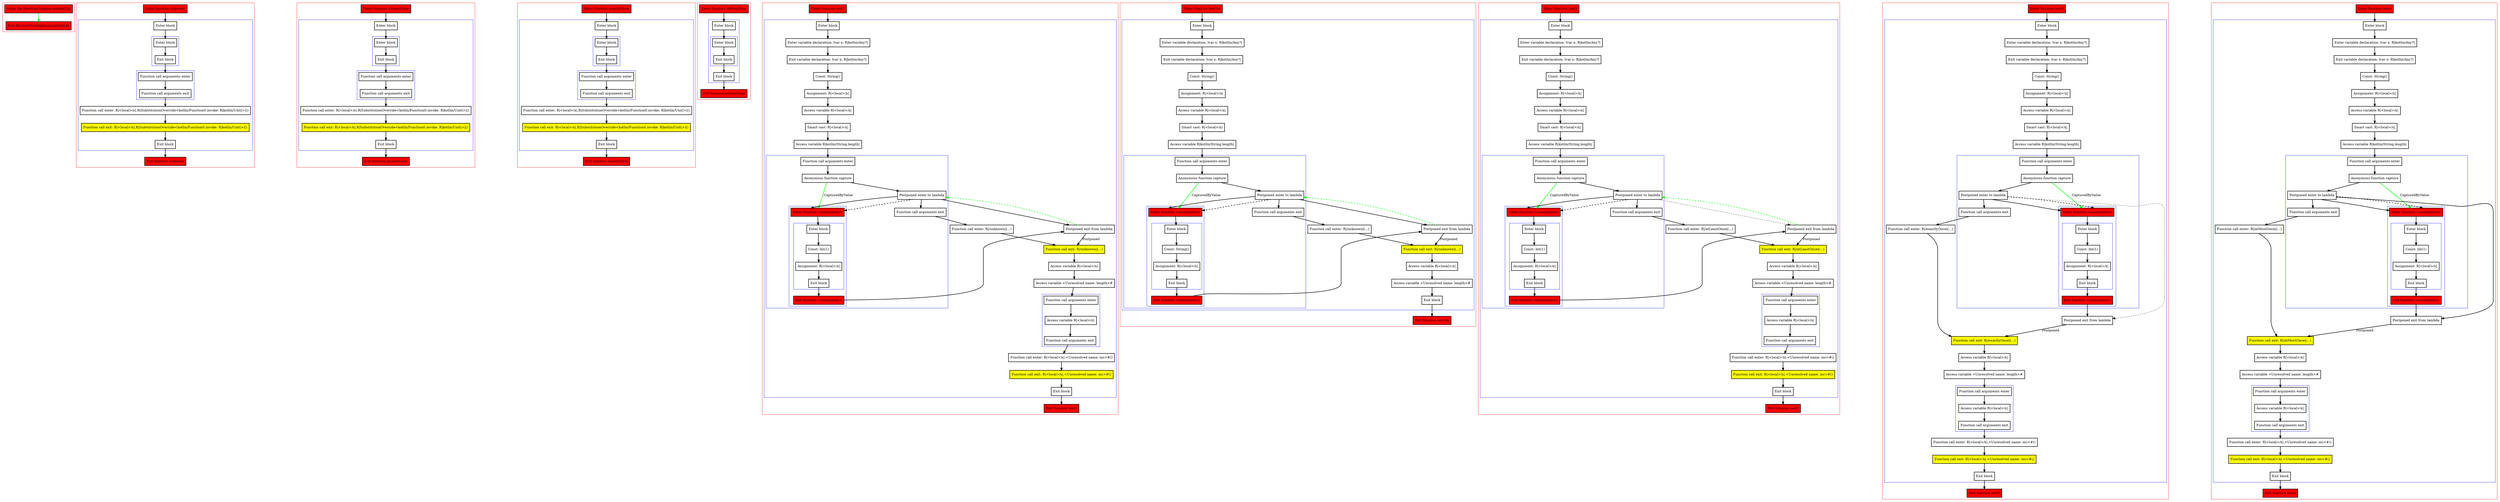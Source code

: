 digraph flowFromInplaceLambda3_kt {
    graph [nodesep=3]
    node [shape=box penwidth=2]
    edge [penwidth=2]

    subgraph cluster_0 {
        color=red
        0 [label="Enter file flowFromInplaceLambda3.kt" style="filled" fillcolor=red];
        1 [label="Exit file flowFromInplaceLambda3.kt" style="filled" fillcolor=red];
    }
    0 -> {1} [color=green];

    subgraph cluster_1 {
        color=red
        2 [label="Enter function unknown" style="filled" fillcolor=red];
        subgraph cluster_2 {
            color=blue
            3 [label="Enter block"];
            subgraph cluster_3 {
                color=blue
                4 [label="Enter block"];
                5 [label="Exit block"];
            }
            subgraph cluster_4 {
                color=blue
                6 [label="Function call arguments enter"];
                7 [label="Function call arguments exit"];
            }
            8 [label="Function call enter: R|<local>/x|.R|SubstitutionOverride<kotlin/Function0.invoke: R|kotlin/Unit|>|()"];
            9 [label="Function call exit: R|<local>/x|.R|SubstitutionOverride<kotlin/Function0.invoke: R|kotlin/Unit|>|()" style="filled" fillcolor=yellow];
            10 [label="Exit block"];
        }
        11 [label="Exit function unknown" style="filled" fillcolor=red];
    }
    2 -> {3};
    3 -> {4};
    4 -> {5};
    5 -> {6};
    6 -> {7};
    7 -> {8};
    8 -> {9};
    9 -> {10};
    10 -> {11};

    subgraph cluster_5 {
        color=red
        12 [label="Enter function atLeastOnce" style="filled" fillcolor=red];
        subgraph cluster_6 {
            color=blue
            13 [label="Enter block"];
            subgraph cluster_7 {
                color=blue
                14 [label="Enter block"];
                15 [label="Exit block"];
            }
            subgraph cluster_8 {
                color=blue
                16 [label="Function call arguments enter"];
                17 [label="Function call arguments exit"];
            }
            18 [label="Function call enter: R|<local>/x|.R|SubstitutionOverride<kotlin/Function0.invoke: R|kotlin/Unit|>|()"];
            19 [label="Function call exit: R|<local>/x|.R|SubstitutionOverride<kotlin/Function0.invoke: R|kotlin/Unit|>|()" style="filled" fillcolor=yellow];
            20 [label="Exit block"];
        }
        21 [label="Exit function atLeastOnce" style="filled" fillcolor=red];
    }
    12 -> {13};
    13 -> {14};
    14 -> {15};
    15 -> {16};
    16 -> {17};
    17 -> {18};
    18 -> {19};
    19 -> {20};
    20 -> {21};

    subgraph cluster_9 {
        color=red
        22 [label="Enter function exactlyOnce" style="filled" fillcolor=red];
        subgraph cluster_10 {
            color=blue
            23 [label="Enter block"];
            subgraph cluster_11 {
                color=blue
                24 [label="Enter block"];
                25 [label="Exit block"];
            }
            subgraph cluster_12 {
                color=blue
                26 [label="Function call arguments enter"];
                27 [label="Function call arguments exit"];
            }
            28 [label="Function call enter: R|<local>/x|.R|SubstitutionOverride<kotlin/Function0.invoke: R|kotlin/Unit|>|()"];
            29 [label="Function call exit: R|<local>/x|.R|SubstitutionOverride<kotlin/Function0.invoke: R|kotlin/Unit|>|()" style="filled" fillcolor=yellow];
            30 [label="Exit block"];
        }
        31 [label="Exit function exactlyOnce" style="filled" fillcolor=red];
    }
    22 -> {23};
    23 -> {24};
    24 -> {25};
    25 -> {26};
    26 -> {27};
    27 -> {28};
    28 -> {29};
    29 -> {30};
    30 -> {31};

    subgraph cluster_13 {
        color=red
        32 [label="Enter function atMostOnce" style="filled" fillcolor=red];
        subgraph cluster_14 {
            color=blue
            33 [label="Enter block"];
            subgraph cluster_15 {
                color=blue
                34 [label="Enter block"];
                35 [label="Exit block"];
            }
            36 [label="Exit block"];
        }
        37 [label="Exit function atMostOnce" style="filled" fillcolor=red];
    }
    32 -> {33};
    33 -> {34};
    34 -> {35};
    35 -> {36};
    36 -> {37};

    subgraph cluster_16 {
        color=red
        38 [label="Enter function test1" style="filled" fillcolor=red];
        subgraph cluster_17 {
            color=blue
            39 [label="Enter block"];
            40 [label="Enter variable declaration: lvar x: R|kotlin/Any?|"];
            41 [label="Exit variable declaration: lvar x: R|kotlin/Any?|"];
            42 [label="Const: String()"];
            43 [label="Assignment: R|<local>/x|"];
            44 [label="Access variable R|<local>/x|"];
            45 [label="Smart cast: R|<local>/x|"];
            46 [label="Access variable R|kotlin/String.length|"];
            subgraph cluster_18 {
                color=blue
                47 [label="Function call arguments enter"];
                48 [label="Anonymous function capture"];
                49 [label="Postponed enter to lambda"];
                subgraph cluster_19 {
                    color=blue
                    50 [label="Enter function <anonymous>" style="filled" fillcolor=red];
                    subgraph cluster_20 {
                        color=blue
                        51 [label="Enter block"];
                        52 [label="Const: Int(1)"];
                        53 [label="Assignment: R|<local>/x|"];
                        54 [label="Exit block"];
                    }
                    55 [label="Exit function <anonymous>" style="filled" fillcolor=red];
                }
                56 [label="Function call arguments exit"];
            }
            57 [label="Function call enter: R|/unknown|(...)"];
            58 [label="Postponed exit from lambda"];
            59 [label="Function call exit: R|/unknown|(...)" style="filled" fillcolor=yellow];
            60 [label="Access variable R|<local>/x|"];
            61 [label="Access variable <Unresolved name: length>#"];
            subgraph cluster_21 {
                color=blue
                62 [label="Function call arguments enter"];
                63 [label="Access variable R|<local>/x|"];
                64 [label="Function call arguments exit"];
            }
            65 [label="Function call enter: R|<local>/x|.<Unresolved name: inc>#()"];
            66 [label="Function call exit: R|<local>/x|.<Unresolved name: inc>#()" style="filled" fillcolor=yellow];
            67 [label="Exit block"];
        }
        68 [label="Exit function test1" style="filled" fillcolor=red];
    }
    38 -> {39};
    39 -> {40};
    40 -> {41};
    41 -> {42};
    42 -> {43};
    43 -> {44};
    44 -> {45};
    45 -> {46};
    46 -> {47};
    47 -> {48};
    48 -> {49};
    48 -> {50} [color=green label="CapturedByValue"];
    49 -> {50 56 58};
    49 -> {50} [style=dashed];
    50 -> {51};
    51 -> {52};
    52 -> {53};
    53 -> {54};
    54 -> {55};
    55 -> {58};
    56 -> {57};
    57 -> {59};
    58 -> {49} [color=green style=dashed];
    58 -> {59} [label="Postponed"];
    59 -> {60};
    60 -> {61};
    61 -> {62};
    62 -> {63};
    63 -> {64};
    64 -> {65};
    65 -> {66};
    66 -> {67};
    67 -> {68};

    subgraph cluster_22 {
        color=red
        69 [label="Enter function test1m" style="filled" fillcolor=red];
        subgraph cluster_23 {
            color=blue
            70 [label="Enter block"];
            71 [label="Enter variable declaration: lvar x: R|kotlin/Any?|"];
            72 [label="Exit variable declaration: lvar x: R|kotlin/Any?|"];
            73 [label="Const: String()"];
            74 [label="Assignment: R|<local>/x|"];
            75 [label="Access variable R|<local>/x|"];
            76 [label="Smart cast: R|<local>/x|"];
            77 [label="Access variable R|kotlin/String.length|"];
            subgraph cluster_24 {
                color=blue
                78 [label="Function call arguments enter"];
                79 [label="Anonymous function capture"];
                80 [label="Postponed enter to lambda"];
                subgraph cluster_25 {
                    color=blue
                    81 [label="Enter function <anonymous>" style="filled" fillcolor=red];
                    subgraph cluster_26 {
                        color=blue
                        82 [label="Enter block"];
                        83 [label="Const: String()"];
                        84 [label="Assignment: R|<local>/x|"];
                        85 [label="Exit block"];
                    }
                    86 [label="Exit function <anonymous>" style="filled" fillcolor=red];
                }
                87 [label="Function call arguments exit"];
            }
            88 [label="Function call enter: R|/unknown|(...)"];
            89 [label="Postponed exit from lambda"];
            90 [label="Function call exit: R|/unknown|(...)" style="filled" fillcolor=yellow];
            91 [label="Access variable R|<local>/x|"];
            92 [label="Access variable <Unresolved name: length>#"];
            93 [label="Exit block"];
        }
        94 [label="Exit function test1m" style="filled" fillcolor=red];
    }
    69 -> {70};
    70 -> {71};
    71 -> {72};
    72 -> {73};
    73 -> {74};
    74 -> {75};
    75 -> {76};
    76 -> {77};
    77 -> {78};
    78 -> {79};
    79 -> {80};
    79 -> {81} [color=green label="CapturedByValue"];
    80 -> {81 87 89};
    80 -> {81} [style=dashed];
    81 -> {82};
    82 -> {83};
    83 -> {84};
    84 -> {85};
    85 -> {86};
    86 -> {89};
    87 -> {88};
    88 -> {90};
    89 -> {80} [color=green style=dashed];
    89 -> {90} [label="Postponed"];
    90 -> {91};
    91 -> {92};
    92 -> {93};
    93 -> {94};

    subgraph cluster_27 {
        color=red
        95 [label="Enter function test2" style="filled" fillcolor=red];
        subgraph cluster_28 {
            color=blue
            96 [label="Enter block"];
            97 [label="Enter variable declaration: lvar x: R|kotlin/Any?|"];
            98 [label="Exit variable declaration: lvar x: R|kotlin/Any?|"];
            99 [label="Const: String()"];
            100 [label="Assignment: R|<local>/x|"];
            101 [label="Access variable R|<local>/x|"];
            102 [label="Smart cast: R|<local>/x|"];
            103 [label="Access variable R|kotlin/String.length|"];
            subgraph cluster_29 {
                color=blue
                104 [label="Function call arguments enter"];
                105 [label="Anonymous function capture"];
                106 [label="Postponed enter to lambda"];
                subgraph cluster_30 {
                    color=blue
                    107 [label="Enter function <anonymous>" style="filled" fillcolor=red];
                    subgraph cluster_31 {
                        color=blue
                        108 [label="Enter block"];
                        109 [label="Const: Int(1)"];
                        110 [label="Assignment: R|<local>/x|"];
                        111 [label="Exit block"];
                    }
                    112 [label="Exit function <anonymous>" style="filled" fillcolor=red];
                }
                113 [label="Function call arguments exit"];
            }
            114 [label="Function call enter: R|/atLeastOnce|(...)"];
            115 [label="Postponed exit from lambda"];
            116 [label="Function call exit: R|/atLeastOnce|(...)" style="filled" fillcolor=yellow];
            117 [label="Access variable R|<local>/x|"];
            118 [label="Access variable <Unresolved name: length>#"];
            subgraph cluster_32 {
                color=blue
                119 [label="Function call arguments enter"];
                120 [label="Access variable R|<local>/x|"];
                121 [label="Function call arguments exit"];
            }
            122 [label="Function call enter: R|<local>/x|.<Unresolved name: inc>#()"];
            123 [label="Function call exit: R|<local>/x|.<Unresolved name: inc>#()" style="filled" fillcolor=yellow];
            124 [label="Exit block"];
        }
        125 [label="Exit function test2" style="filled" fillcolor=red];
    }
    95 -> {96};
    96 -> {97};
    97 -> {98};
    98 -> {99};
    99 -> {100};
    100 -> {101};
    101 -> {102};
    102 -> {103};
    103 -> {104};
    104 -> {105};
    105 -> {106};
    105 -> {107} [color=green label="CapturedByValue"];
    106 -> {107 113};
    106 -> {115} [style=dotted];
    106 -> {107} [style=dashed];
    107 -> {108};
    108 -> {109};
    109 -> {110};
    110 -> {111};
    111 -> {112};
    112 -> {115};
    113 -> {114};
    114 -> {116};
    115 -> {106} [color=green style=dashed];
    115 -> {116} [label="Postponed"];
    116 -> {117};
    117 -> {118};
    118 -> {119};
    119 -> {120};
    120 -> {121};
    121 -> {122};
    122 -> {123};
    123 -> {124};
    124 -> {125};

    subgraph cluster_33 {
        color=red
        126 [label="Enter function test3" style="filled" fillcolor=red];
        subgraph cluster_34 {
            color=blue
            127 [label="Enter block"];
            128 [label="Enter variable declaration: lvar x: R|kotlin/Any?|"];
            129 [label="Exit variable declaration: lvar x: R|kotlin/Any?|"];
            130 [label="Const: String()"];
            131 [label="Assignment: R|<local>/x|"];
            132 [label="Access variable R|<local>/x|"];
            133 [label="Smart cast: R|<local>/x|"];
            134 [label="Access variable R|kotlin/String.length|"];
            subgraph cluster_35 {
                color=blue
                135 [label="Function call arguments enter"];
                136 [label="Anonymous function capture"];
                137 [label="Postponed enter to lambda"];
                subgraph cluster_36 {
                    color=blue
                    138 [label="Enter function <anonymous>" style="filled" fillcolor=red];
                    subgraph cluster_37 {
                        color=blue
                        139 [label="Enter block"];
                        140 [label="Const: Int(1)"];
                        141 [label="Assignment: R|<local>/x|"];
                        142 [label="Exit block"];
                    }
                    143 [label="Exit function <anonymous>" style="filled" fillcolor=red];
                }
                144 [label="Function call arguments exit"];
            }
            145 [label="Function call enter: R|/exactlyOnce|(...)"];
            146 [label="Postponed exit from lambda"];
            147 [label="Function call exit: R|/exactlyOnce|(...)" style="filled" fillcolor=yellow];
            148 [label="Access variable R|<local>/x|"];
            149 [label="Access variable <Unresolved name: length>#"];
            subgraph cluster_38 {
                color=blue
                150 [label="Function call arguments enter"];
                151 [label="Access variable R|<local>/x|"];
                152 [label="Function call arguments exit"];
            }
            153 [label="Function call enter: R|<local>/x|.<Unresolved name: inc>#()"];
            154 [label="Function call exit: R|<local>/x|.<Unresolved name: inc>#()" style="filled" fillcolor=yellow];
            155 [label="Exit block"];
        }
        156 [label="Exit function test3" style="filled" fillcolor=red];
    }
    126 -> {127};
    127 -> {128};
    128 -> {129};
    129 -> {130};
    130 -> {131};
    131 -> {132};
    132 -> {133};
    133 -> {134};
    134 -> {135};
    135 -> {136};
    136 -> {137};
    136 -> {138} [color=green label="CapturedByValue"];
    137 -> {138 144};
    137 -> {146} [style=dotted];
    137 -> {138} [style=dashed];
    138 -> {139};
    139 -> {140};
    140 -> {141};
    141 -> {142};
    142 -> {143};
    143 -> {146};
    144 -> {145};
    145 -> {147};
    146 -> {147} [label="Postponed"];
    147 -> {148};
    148 -> {149};
    149 -> {150};
    150 -> {151};
    151 -> {152};
    152 -> {153};
    153 -> {154};
    154 -> {155};
    155 -> {156};

    subgraph cluster_39 {
        color=red
        157 [label="Enter function test4" style="filled" fillcolor=red];
        subgraph cluster_40 {
            color=blue
            158 [label="Enter block"];
            159 [label="Enter variable declaration: lvar x: R|kotlin/Any?|"];
            160 [label="Exit variable declaration: lvar x: R|kotlin/Any?|"];
            161 [label="Const: String()"];
            162 [label="Assignment: R|<local>/x|"];
            163 [label="Access variable R|<local>/x|"];
            164 [label="Smart cast: R|<local>/x|"];
            165 [label="Access variable R|kotlin/String.length|"];
            subgraph cluster_41 {
                color=blue
                166 [label="Function call arguments enter"];
                167 [label="Anonymous function capture"];
                168 [label="Postponed enter to lambda"];
                subgraph cluster_42 {
                    color=blue
                    169 [label="Enter function <anonymous>" style="filled" fillcolor=red];
                    subgraph cluster_43 {
                        color=blue
                        170 [label="Enter block"];
                        171 [label="Const: Int(1)"];
                        172 [label="Assignment: R|<local>/x|"];
                        173 [label="Exit block"];
                    }
                    174 [label="Exit function <anonymous>" style="filled" fillcolor=red];
                }
                175 [label="Function call arguments exit"];
            }
            176 [label="Function call enter: R|/atMostOnce|(...)"];
            177 [label="Postponed exit from lambda"];
            178 [label="Function call exit: R|/atMostOnce|(...)" style="filled" fillcolor=yellow];
            179 [label="Access variable R|<local>/x|"];
            180 [label="Access variable <Unresolved name: length>#"];
            subgraph cluster_44 {
                color=blue
                181 [label="Function call arguments enter"];
                182 [label="Access variable R|<local>/x|"];
                183 [label="Function call arguments exit"];
            }
            184 [label="Function call enter: R|<local>/x|.<Unresolved name: inc>#()"];
            185 [label="Function call exit: R|<local>/x|.<Unresolved name: inc>#()" style="filled" fillcolor=yellow];
            186 [label="Exit block"];
        }
        187 [label="Exit function test4" style="filled" fillcolor=red];
    }
    157 -> {158};
    158 -> {159};
    159 -> {160};
    160 -> {161};
    161 -> {162};
    162 -> {163};
    163 -> {164};
    164 -> {165};
    165 -> {166};
    166 -> {167};
    167 -> {168};
    167 -> {169} [color=green label="CapturedByValue"];
    168 -> {169 175 177};
    168 -> {169} [style=dashed];
    169 -> {170};
    170 -> {171};
    171 -> {172};
    172 -> {173};
    173 -> {174};
    174 -> {177};
    175 -> {176};
    176 -> {178};
    177 -> {178} [label="Postponed"];
    178 -> {179};
    179 -> {180};
    180 -> {181};
    181 -> {182};
    182 -> {183};
    183 -> {184};
    184 -> {185};
    185 -> {186};
    186 -> {187};

}
